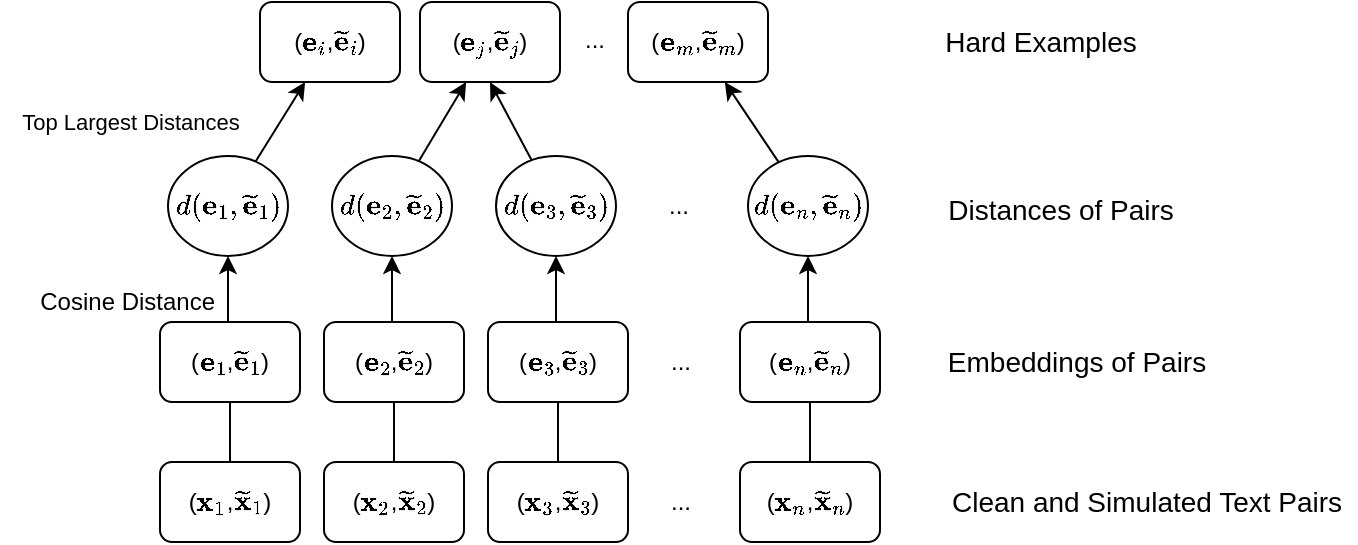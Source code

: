<mxfile version="14.9.3" type="github">
  <diagram id="E3GFg0OGAkG6G9jWUTcP" name="Page-1">
    <mxGraphModel dx="845" dy="509" grid="1" gridSize="10" guides="1" tooltips="1" connect="1" arrows="1" fold="1" page="1" pageScale="1" pageWidth="827" pageHeight="1169" math="1" shadow="0">
      <root>
        <mxCell id="0" />
        <mxCell id="1" parent="0" />
        <mxCell id="UlxhPjbnL3pSGGldGGU--26" value="" style="edgeStyle=orthogonalEdgeStyle;rounded=0;orthogonalLoop=1;jettySize=auto;html=1;" edge="1" parent="1" source="UlxhPjbnL3pSGGldGGU--1" target="UlxhPjbnL3pSGGldGGU--17">
          <mxGeometry relative="1" as="geometry" />
        </mxCell>
        <mxCell id="UlxhPjbnL3pSGGldGGU--1" value="(\(\mathbf{x}_1\),\(\mathbf{\widetilde{x}}_1\))" style="rounded=1;whiteSpace=wrap;html=1;" vertex="1" parent="1">
          <mxGeometry x="180" y="400" width="70" height="40" as="geometry" />
        </mxCell>
        <mxCell id="UlxhPjbnL3pSGGldGGU--27" value="" style="edgeStyle=orthogonalEdgeStyle;rounded=0;orthogonalLoop=1;jettySize=auto;html=1;" edge="1" parent="1" source="UlxhPjbnL3pSGGldGGU--3" target="UlxhPjbnL3pSGGldGGU--19">
          <mxGeometry relative="1" as="geometry" />
        </mxCell>
        <mxCell id="UlxhPjbnL3pSGGldGGU--3" value="(\(\mathbf{x}_2\),\(\mathbf{\widetilde{x}}_2\))" style="rounded=1;whiteSpace=wrap;html=1;" vertex="1" parent="1">
          <mxGeometry x="262" y="400" width="70" height="40" as="geometry" />
        </mxCell>
        <mxCell id="UlxhPjbnL3pSGGldGGU--28" value="" style="edgeStyle=orthogonalEdgeStyle;rounded=0;orthogonalLoop=1;jettySize=auto;html=1;" edge="1" parent="1" source="UlxhPjbnL3pSGGldGGU--4" target="UlxhPjbnL3pSGGldGGU--20">
          <mxGeometry relative="1" as="geometry" />
        </mxCell>
        <mxCell id="UlxhPjbnL3pSGGldGGU--4" value="(\(\mathbf{x}_3\),\(\mathbf{\widetilde{x}}_3\))" style="rounded=1;whiteSpace=wrap;html=1;" vertex="1" parent="1">
          <mxGeometry x="344" y="400" width="70" height="40" as="geometry" />
        </mxCell>
        <mxCell id="UlxhPjbnL3pSGGldGGU--5" value="..." style="text;html=1;align=center;verticalAlign=middle;resizable=0;points=[];autosize=1;strokeColor=none;" vertex="1" parent="1">
          <mxGeometry x="425" y="410" width="30" height="20" as="geometry" />
        </mxCell>
        <mxCell id="UlxhPjbnL3pSGGldGGU--29" value="" style="edgeStyle=orthogonalEdgeStyle;rounded=0;orthogonalLoop=1;jettySize=auto;html=1;" edge="1" parent="1" source="UlxhPjbnL3pSGGldGGU--6" target="UlxhPjbnL3pSGGldGGU--21">
          <mxGeometry relative="1" as="geometry" />
        </mxCell>
        <mxCell id="UlxhPjbnL3pSGGldGGU--6" value="(\(\mathbf{x}_n\),\(\mathbf{\widetilde{x}}_n\))" style="rounded=1;whiteSpace=wrap;html=1;" vertex="1" parent="1">
          <mxGeometry x="470" y="400" width="70" height="40" as="geometry" />
        </mxCell>
        <mxCell id="UlxhPjbnL3pSGGldGGU--7" value="&lt;font style=&quot;font-size: 14px&quot;&gt;Clean and Simulated Text Pairs&lt;/font&gt;" style="text;html=1;align=center;verticalAlign=middle;resizable=0;points=[];autosize=1;strokeColor=none;" vertex="1" parent="1">
          <mxGeometry x="568" y="410" width="210" height="20" as="geometry" />
        </mxCell>
        <mxCell id="UlxhPjbnL3pSGGldGGU--8" value="(\(\mathbf{e}_1\),\(\mathbf{\widetilde{e}}_1\))" style="rounded=1;whiteSpace=wrap;html=1;" vertex="1" parent="1">
          <mxGeometry x="180" y="330" width="70" height="40" as="geometry" />
        </mxCell>
        <mxCell id="UlxhPjbnL3pSGGldGGU--9" value="(\(\mathbf{e}_2\),\(\mathbf{\widetilde{e}}_2\))" style="rounded=1;whiteSpace=wrap;html=1;" vertex="1" parent="1">
          <mxGeometry x="262" y="330" width="70" height="40" as="geometry" />
        </mxCell>
        <mxCell id="UlxhPjbnL3pSGGldGGU--10" value="(\(\mathbf{e}_3\),\(\mathbf{\widetilde{e}}_3\))" style="rounded=1;whiteSpace=wrap;html=1;" vertex="1" parent="1">
          <mxGeometry x="344" y="330" width="70" height="40" as="geometry" />
        </mxCell>
        <mxCell id="UlxhPjbnL3pSGGldGGU--11" value="(\(\mathbf{e}_n\),\(\mathbf{\widetilde{e}}_n\))" style="rounded=1;whiteSpace=wrap;html=1;" vertex="1" parent="1">
          <mxGeometry x="470" y="330" width="70" height="40" as="geometry" />
        </mxCell>
        <mxCell id="UlxhPjbnL3pSGGldGGU--12" value="..." style="text;html=1;align=center;verticalAlign=middle;resizable=0;points=[];autosize=1;strokeColor=none;" vertex="1" parent="1">
          <mxGeometry x="425" y="340" width="30" height="20" as="geometry" />
        </mxCell>
        <mxCell id="UlxhPjbnL3pSGGldGGU--13" value="&lt;font style=&quot;font-size: 14px&quot;&gt;Embeddings of Pairs&lt;/font&gt;" style="text;html=1;align=center;verticalAlign=middle;resizable=0;points=[];autosize=1;strokeColor=none;" vertex="1" parent="1">
          <mxGeometry x="568" y="340" width="140" height="20" as="geometry" />
        </mxCell>
        <mxCell id="UlxhPjbnL3pSGGldGGU--30" value="" style="rounded=0;orthogonalLoop=1;jettySize=auto;html=1;" edge="1" parent="1" source="UlxhPjbnL3pSGGldGGU--17" target="UlxhPjbnL3pSGGldGGU--22">
          <mxGeometry relative="1" as="geometry" />
        </mxCell>
        <mxCell id="UlxhPjbnL3pSGGldGGU--17" value="&lt;span&gt;\(d(\mathbf{e}_1, \mathbf{\widetilde{e}}_1)\)&lt;/span&gt;" style="ellipse;whiteSpace=wrap;html=1;" vertex="1" parent="1">
          <mxGeometry x="184" y="247" width="60" height="50" as="geometry" />
        </mxCell>
        <mxCell id="UlxhPjbnL3pSGGldGGU--31" value="" style="edgeStyle=none;rounded=0;orthogonalLoop=1;jettySize=auto;html=1;" edge="1" parent="1" source="UlxhPjbnL3pSGGldGGU--19" target="UlxhPjbnL3pSGGldGGU--23">
          <mxGeometry relative="1" as="geometry" />
        </mxCell>
        <mxCell id="UlxhPjbnL3pSGGldGGU--19" value="&lt;span&gt;\(d(\mathbf{e}_2, \mathbf{\widetilde{e}}_2)\)&lt;/span&gt;" style="ellipse;whiteSpace=wrap;html=1;" vertex="1" parent="1">
          <mxGeometry x="266" y="247" width="60" height="50" as="geometry" />
        </mxCell>
        <mxCell id="UlxhPjbnL3pSGGldGGU--32" value="" style="edgeStyle=none;rounded=0;orthogonalLoop=1;jettySize=auto;html=1;entryX=0.5;entryY=1;entryDx=0;entryDy=0;" edge="1" parent="1" source="UlxhPjbnL3pSGGldGGU--20" target="UlxhPjbnL3pSGGldGGU--23">
          <mxGeometry relative="1" as="geometry" />
        </mxCell>
        <mxCell id="UlxhPjbnL3pSGGldGGU--20" value="&lt;span&gt;\(d(\mathbf{e}_3, \mathbf{\widetilde{e}}_3)\)&lt;/span&gt;" style="ellipse;whiteSpace=wrap;html=1;" vertex="1" parent="1">
          <mxGeometry x="348" y="247" width="60" height="50" as="geometry" />
        </mxCell>
        <mxCell id="UlxhPjbnL3pSGGldGGU--33" value="" style="edgeStyle=none;rounded=0;orthogonalLoop=1;jettySize=auto;html=1;" edge="1" parent="1" source="UlxhPjbnL3pSGGldGGU--21" target="UlxhPjbnL3pSGGldGGU--24">
          <mxGeometry relative="1" as="geometry" />
        </mxCell>
        <mxCell id="UlxhPjbnL3pSGGldGGU--21" value="&lt;span&gt;\(d(\mathbf{e}_n, \mathbf{\widetilde{e}}_n)\)&lt;/span&gt;" style="ellipse;whiteSpace=wrap;html=1;" vertex="1" parent="1">
          <mxGeometry x="474" y="247" width="60" height="50" as="geometry" />
        </mxCell>
        <mxCell id="UlxhPjbnL3pSGGldGGU--22" value="(\(\mathbf{e}_i\),\(\mathbf{\widetilde{e}}_i\))" style="rounded=1;whiteSpace=wrap;html=1;" vertex="1" parent="1">
          <mxGeometry x="230" y="170" width="70" height="40" as="geometry" />
        </mxCell>
        <mxCell id="UlxhPjbnL3pSGGldGGU--23" value="(\(\mathbf{e}_j\),\(\mathbf{\widetilde{e}}_j\))" style="rounded=1;whiteSpace=wrap;html=1;" vertex="1" parent="1">
          <mxGeometry x="310" y="170" width="70" height="40" as="geometry" />
        </mxCell>
        <mxCell id="UlxhPjbnL3pSGGldGGU--24" value="(\(\mathbf{e}_m\),\(\mathbf{\widetilde{e}}_m\))" style="rounded=1;whiteSpace=wrap;html=1;" vertex="1" parent="1">
          <mxGeometry x="414" y="170" width="70" height="40" as="geometry" />
        </mxCell>
        <mxCell id="UlxhPjbnL3pSGGldGGU--25" value="..." style="text;html=1;align=center;verticalAlign=middle;resizable=0;points=[];autosize=1;strokeColor=none;" vertex="1" parent="1">
          <mxGeometry x="382" y="179" width="30" height="20" as="geometry" />
        </mxCell>
        <mxCell id="UlxhPjbnL3pSGGldGGU--34" value="..." style="text;html=1;align=center;verticalAlign=middle;resizable=0;points=[];autosize=1;strokeColor=none;" vertex="1" parent="1">
          <mxGeometry x="424" y="262" width="30" height="20" as="geometry" />
        </mxCell>
        <mxCell id="UlxhPjbnL3pSGGldGGU--35" value="&lt;font style=&quot;font-size: 14px&quot;&gt;Distances of Pairs&lt;/font&gt;" style="text;html=1;align=center;verticalAlign=middle;resizable=0;points=[];autosize=1;strokeColor=none;" vertex="1" parent="1">
          <mxGeometry x="565" y="264" width="130" height="20" as="geometry" />
        </mxCell>
        <mxCell id="UlxhPjbnL3pSGGldGGU--36" value="&lt;font style=&quot;font-size: 14px&quot;&gt;Hard Examples&lt;/font&gt;" style="text;html=1;align=center;verticalAlign=middle;resizable=0;points=[];autosize=1;strokeColor=none;" vertex="1" parent="1">
          <mxGeometry x="565" y="180" width="110" height="20" as="geometry" />
        </mxCell>
        <mxCell id="UlxhPjbnL3pSGGldGGU--37" value="Cosine Distance&amp;nbsp;" style="text;html=1;align=center;verticalAlign=middle;resizable=0;points=[];autosize=1;strokeColor=none;" vertex="1" parent="1">
          <mxGeometry x="110" y="310" width="110" height="20" as="geometry" />
        </mxCell>
        <mxCell id="UlxhPjbnL3pSGGldGGU--40" value="&lt;font style=&quot;font-size: 11px&quot;&gt;Top Largest Distances&lt;/font&gt;" style="text;html=1;align=center;verticalAlign=middle;resizable=0;points=[];autosize=1;strokeColor=none;fontSize=8;" vertex="1" parent="1">
          <mxGeometry x="100" y="220" width="130" height="20" as="geometry" />
        </mxCell>
      </root>
    </mxGraphModel>
  </diagram>
</mxfile>

